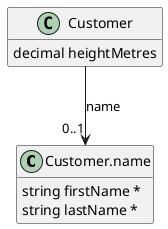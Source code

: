 @startuml
hide <<Path>> circle
hide <<Response>> circle
hide <<Parameter>> circle
hide empty methods
hide empty fields
set namespaceSeparator none

class "Customer.name" {
  {field} string firstName *
  {field} string lastName *
}

class "Customer" {
  {field} decimal heightMetres 
}

"Customer" --> "0..1" "Customer.name"  :  "name"

@enduml